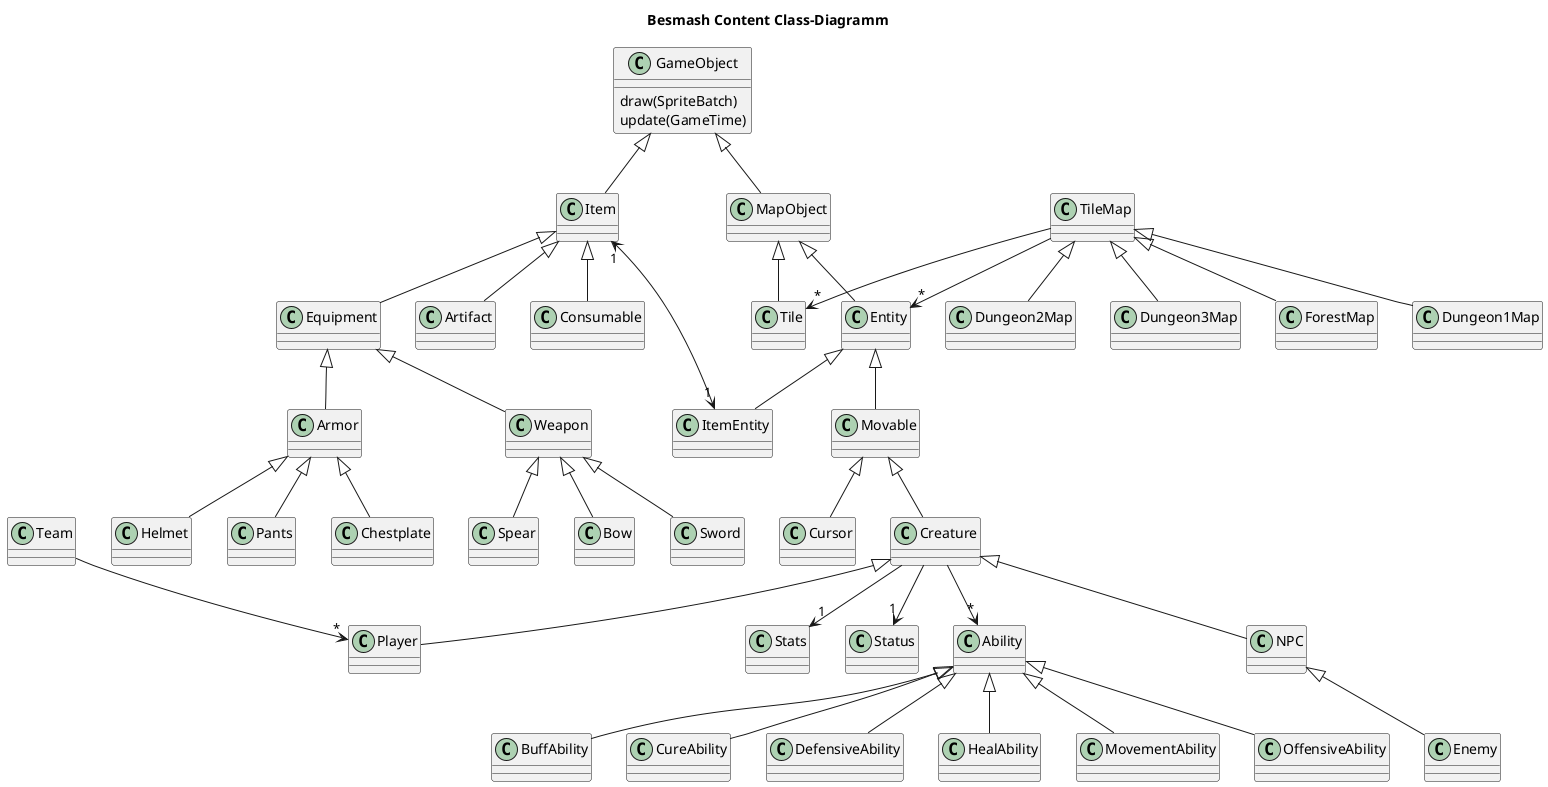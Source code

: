 @startuml
title Besmash Content Class-Diagramm

GameObject <|-- MapObject
MapObject <|--Tile

GameObject : draw(SpriteBatch)
GameObject : update(GameTime)

MapObject <|-- Entity
Entity <|-- Movable
Movable <|-- Creature
Movable <|-- Cursor
Creature <|-- Player
Creature <|-- NPC
NPC <|-- Enemy

Creature --> "1" Stats
Creature --> "1" Status
Creature --> "*" Ability

Ability <|-- BuffAbility
Ability <|-- CureAbility
Ability <|-- DefensiveAbility
Ability <|-- HealAbility
Ability <|-- MovementAbility
Ability <|-- OffensiveAbility

GameObject <|-- Item
Entity <|-- ItemEntity
Item "1" <--> "1" ItemEntity

Item <|-- Artifact
Item <|-- Consumable
Item <|-- Equipment
Equipment <|-- Weapon
Weapon <|-- Sword
Weapon <|-- Spear
Weapon <|-- Bow

Equipment <|-- Armor
Armor <|-- Chestplate
Armor <|-- Helmet
Armor <|-- Pants

TileMap <|-- ForestMap
TileMap <|-- Dungeon1Map
TileMap <|-- Dungeon2Map
TileMap <|-- Dungeon3Map

TileMap --> "*" Entity
TileMap --> "*" Tile
Team --> "*" Player
@enduml